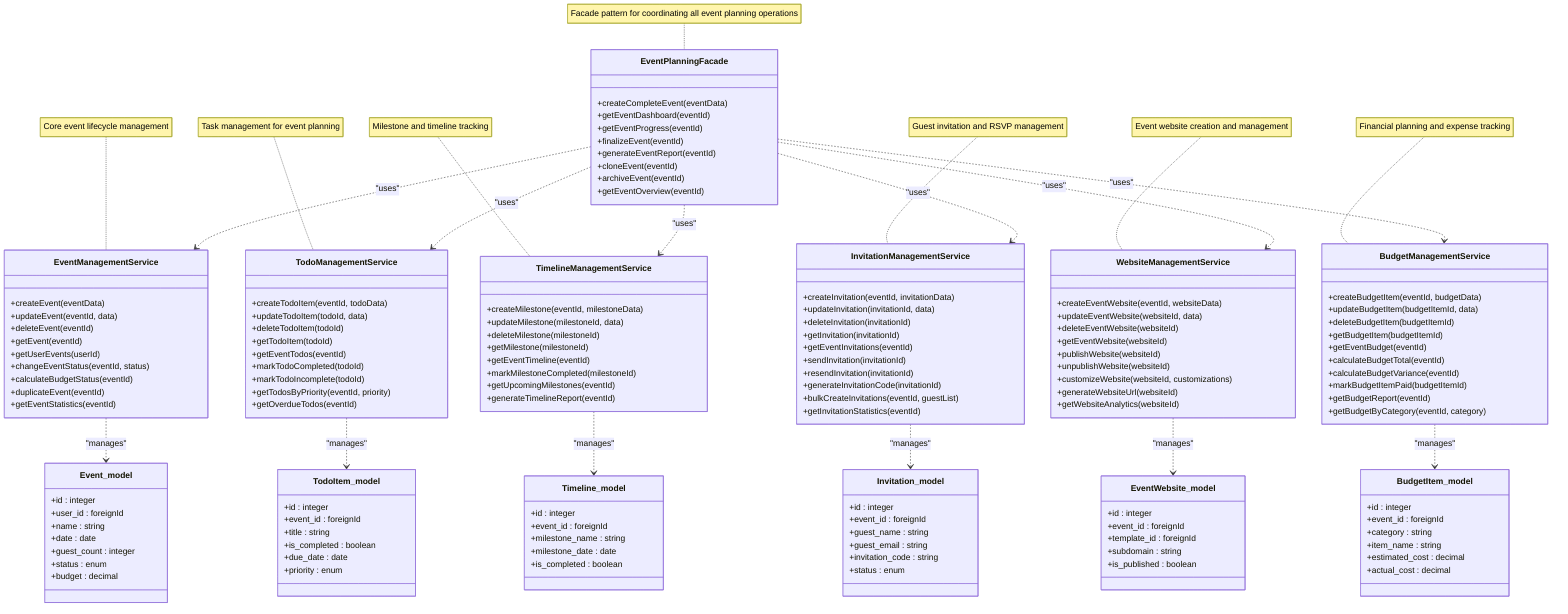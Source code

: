 classDiagram
    direction TB
    
    %% =============== EVENT PLANNING SERVICES (BUSINESS LOGIC LAYER) ===============

    %% -------------- Core References (External Models) --------------
    class Event_model {
        +id : integer
        +user_id : foreignId
        +name : string
        +date : date
        +guest_count : integer
        +status : enum
        +budget : decimal
    }

    class TodoItem_model {
        +id : integer
        +event_id : foreignId
        +title : string
        +is_completed : boolean
        +due_date : date
        +priority : enum
    }

    class Timeline_model {
        +id : integer
        +event_id : foreignId
        +milestone_name : string
        +milestone_date : date
        +is_completed : boolean
    }

    class Invitation_model {
        +id : integer
        +event_id : foreignId
        +guest_name : string
        +guest_email : string
        +invitation_code : string
        +status : enum
    }

    class EventWebsite_model {
        +id : integer
        +event_id : foreignId
        +template_id : foreignId
        +subdomain : string
        +is_published : boolean
    }

    class BudgetItem_model {
        +id : integer
        +event_id : foreignId
        +category : string
        +item_name : string
        +estimated_cost : decimal
        +actual_cost : decimal
    }

    %% -------------- Service Layer Classes --------------
    class EventManagementService {
        +createEvent(eventData)
        +updateEvent(eventId, data)
        +deleteEvent(eventId)
        +getEvent(eventId)
        +getUserEvents(userId)
        +changeEventStatus(eventId, status)
        +calculateBudgetStatus(eventId)
        +duplicateEvent(eventId)
        +getEventStatistics(eventId)
    }

    class TodoManagementService {
        +createTodoItem(eventId, todoData)
        +updateTodoItem(todoId, data)
        +deleteTodoItem(todoId)
        +getTodoItem(todoId)
        +getEventTodos(eventId)
        +markTodoCompleted(todoId)
        +markTodoIncomplete(todoId)
        +getTodosByPriority(eventId, priority)
        +getOverdueTodos(eventId)
    }

    class TimelineManagementService {
        +createMilestone(eventId, milestoneData)
        +updateMilestone(milestoneId, data)
        +deleteMilestone(milestoneId)
        +getMilestone(milestoneId)
        +getEventTimeline(eventId)
        +markMilestoneCompleted(milestoneId)
        +getUpcomingMilestones(eventId)
        +generateTimelineReport(eventId)
    }

    class InvitationManagementService {
        +createInvitation(eventId, invitationData)
        +updateInvitation(invitationId, data)
        +deleteInvitation(invitationId)
        +getInvitation(invitationId)
        +getEventInvitations(eventId)
        +sendInvitation(invitationId)
        +resendInvitation(invitationId)
        +generateInvitationCode(invitationId)
        +bulkCreateInvitations(eventId, guestList)
        +getInvitationStatistics(eventId)
    }

    class WebsiteManagementService {
        +createEventWebsite(eventId, websiteData)
        +updateEventWebsite(websiteId, data)
        +deleteEventWebsite(websiteId)
        +getEventWebsite(websiteId)
        +publishWebsite(websiteId)
        +unpublishWebsite(websiteId)
        +customizeWebsite(websiteId, customizations)
        +generateWebsiteUrl(websiteId)
        +getWebsiteAnalytics(websiteId)
    }

    class BudgetManagementService {
        +createBudgetItem(eventId, budgetData)
        +updateBudgetItem(budgetItemId, data)
        +deleteBudgetItem(budgetItemId)
        +getBudgetItem(budgetItemId)
        +getEventBudget(eventId)
        +calculateBudgetTotal(eventId)
        +calculateBudgetVariance(eventId)
        +markBudgetItemPaid(budgetItemId)
        +getBudgetReport(eventId)
        +getBudgetByCategory(eventId, category)
    }

    %% -------------- Facade Pattern --------------
    class EventPlanningFacade {
        +createCompleteEvent(eventData)
        +getEventDashboard(eventId)
        +getEventProgress(eventId)
        +finalizeEvent(eventId)
        +generateEventReport(eventId)
        +cloneEvent(eventId)
        +archiveEvent(eventId)
        +getEventOverview(eventId)
    }

    %% =============== RELATIONSHIPS ===============

    %% Service Layer Dependencies on Models
    EventManagementService ..> Event_model : "manages"
    TodoManagementService ..> TodoItem_model : "manages"
    TimelineManagementService ..> Timeline_model : "manages"
    InvitationManagementService ..> Invitation_model : "manages"
    WebsiteManagementService ..> EventWebsite_model : "manages"
    BudgetManagementService ..> BudgetItem_model : "manages"

    %% Facade Pattern Dependencies
    EventPlanningFacade ..> EventManagementService : "uses"
    EventPlanningFacade ..> TodoManagementService : "uses"
    EventPlanningFacade ..> TimelineManagementService : "uses"
    EventPlanningFacade ..> InvitationManagementService : "uses"
    EventPlanningFacade ..> WebsiteManagementService : "uses"
    EventPlanningFacade ..> BudgetManagementService : "uses"

    %% =============== NOTES ===============
    note for EventPlanningFacade "Facade pattern for coordinating all event planning operations"
    note for EventManagementService "Core event lifecycle management"
    note for TodoManagementService "Task management for event planning"
    note for TimelineManagementService "Milestone and timeline tracking"
    note for InvitationManagementService "Guest invitation and RSVP management"
    note for WebsiteManagementService "Event website creation and management"
    note for BudgetManagementService "Financial planning and expense tracking"